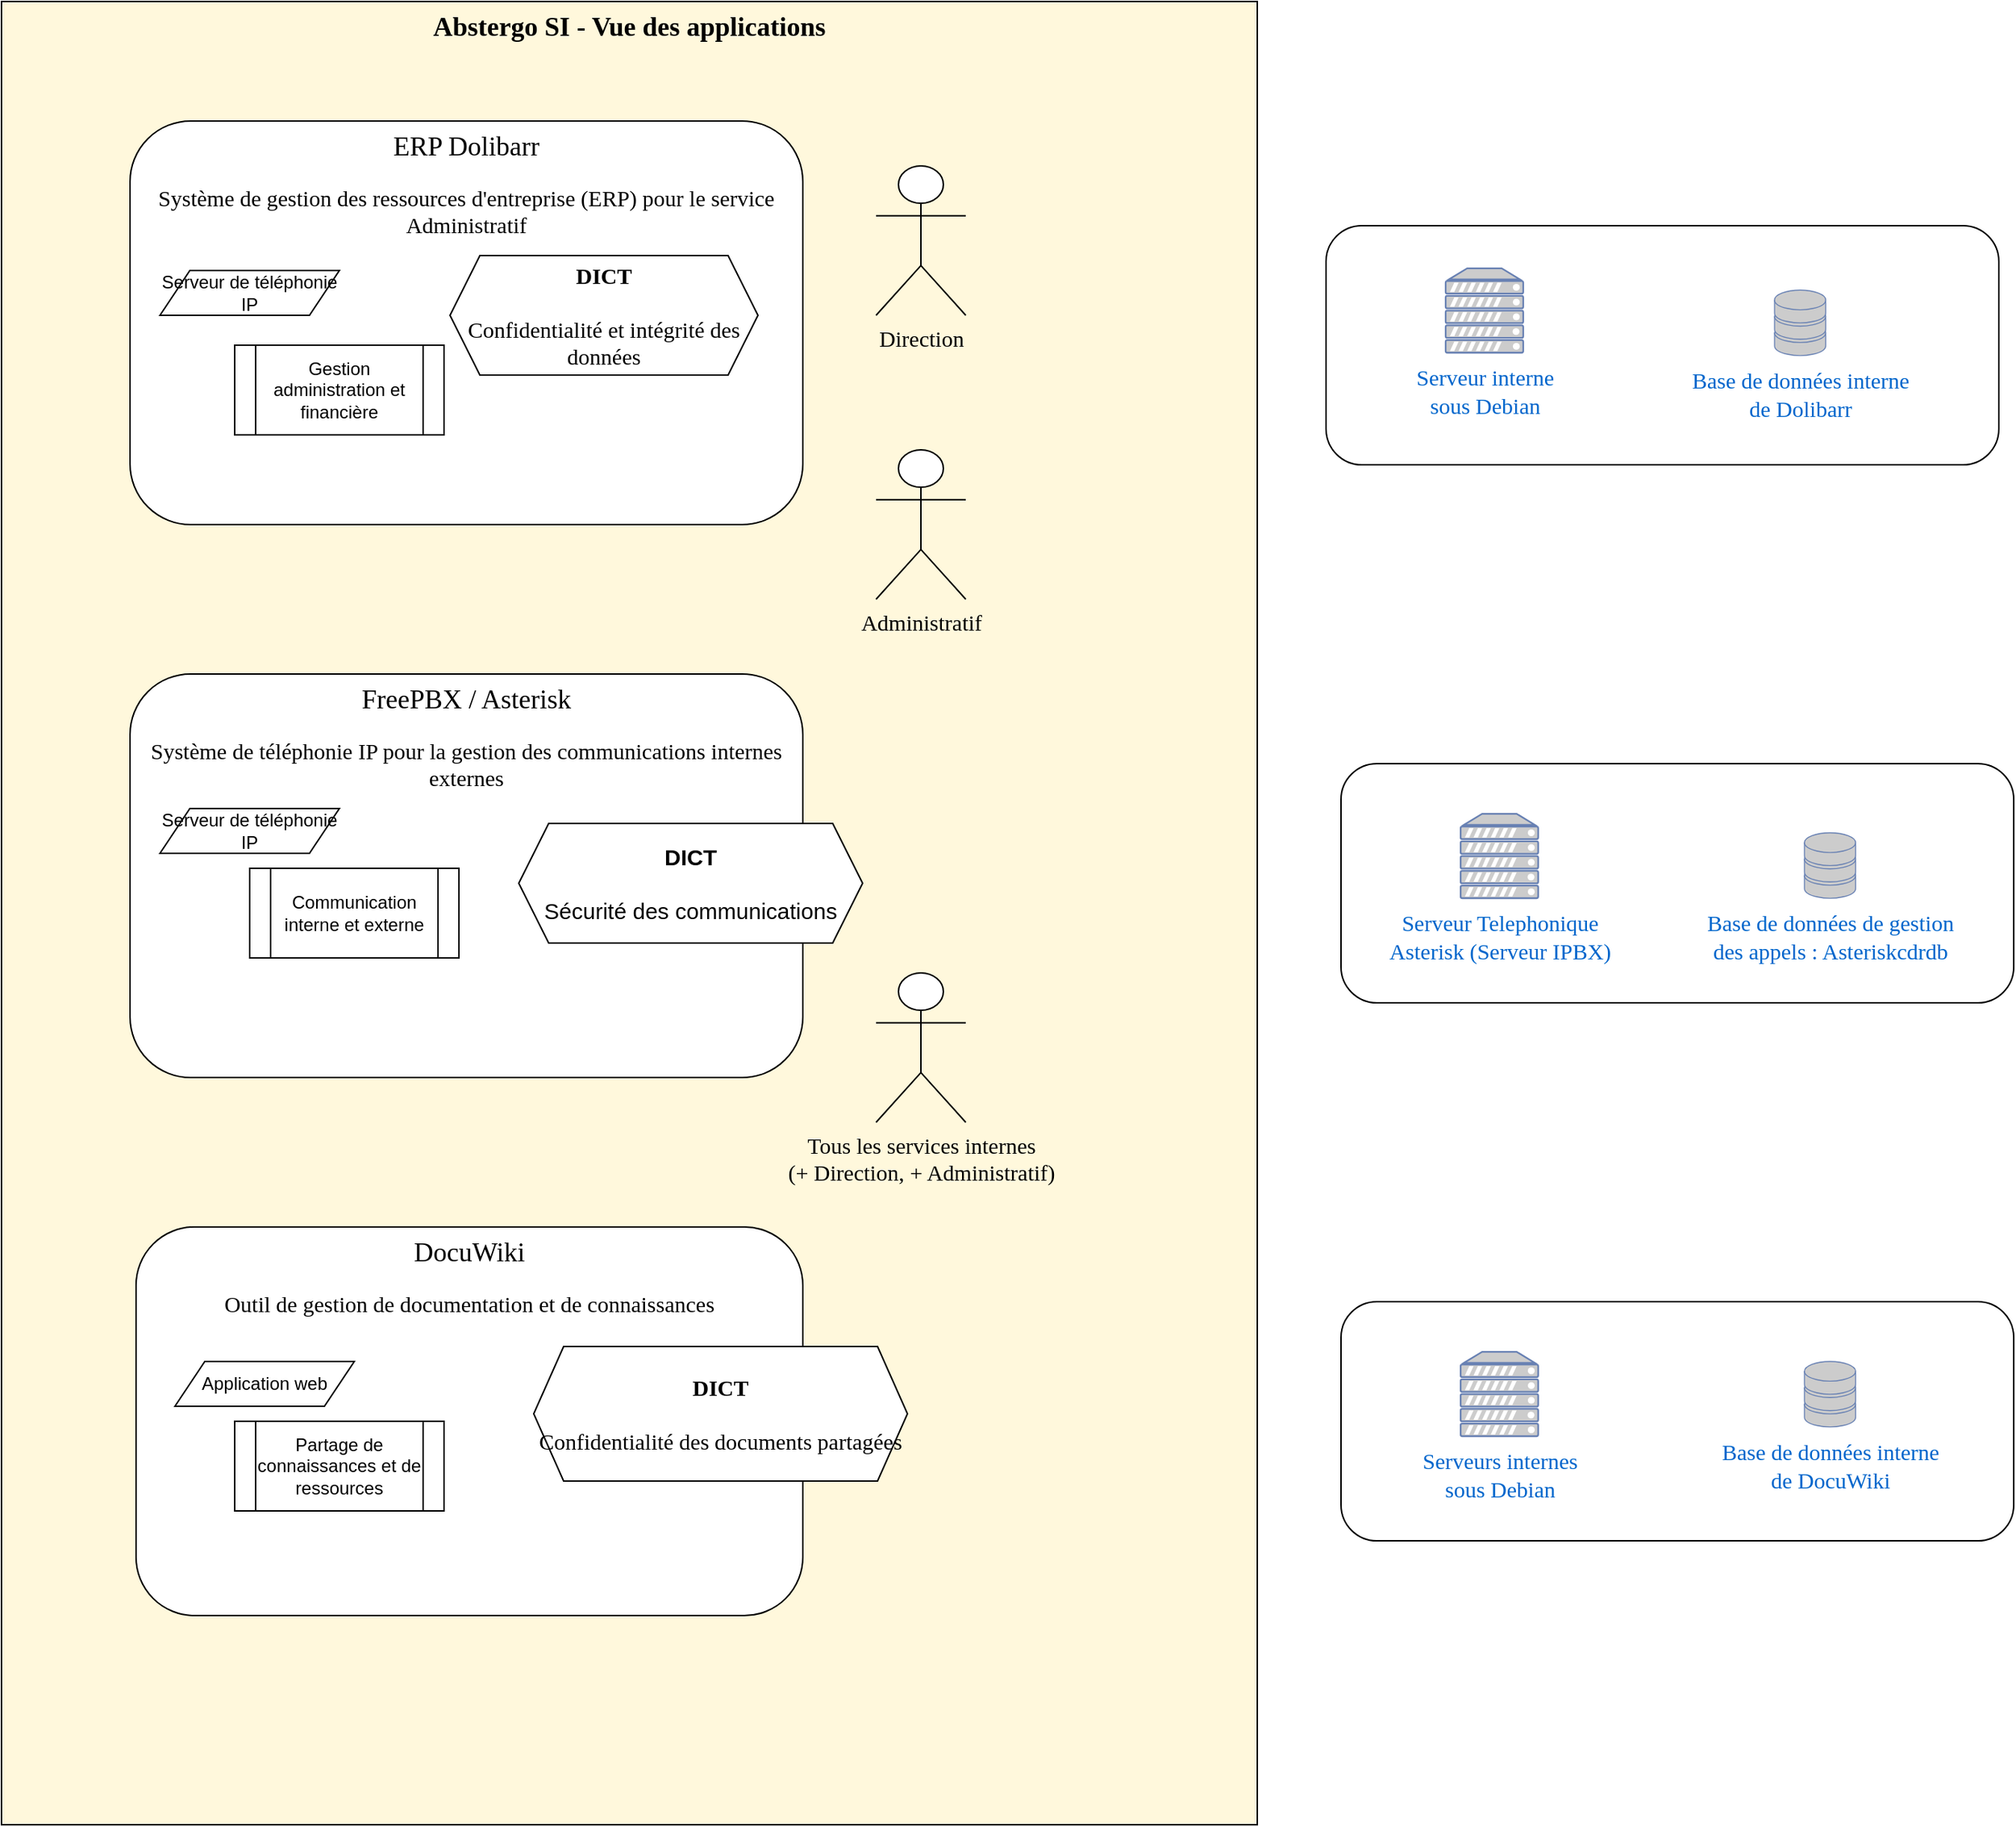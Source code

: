 <mxfile version="22.1.6" type="github">
  <diagram name="Page-1" id="jzzMi-_hFztrNZO7foin">
    <mxGraphModel dx="2739" dy="995" grid="1" gridSize="10" guides="1" tooltips="1" connect="1" arrows="1" fold="1" page="1" pageScale="1" pageWidth="827" pageHeight="1169" math="0" shadow="0">
      <root>
        <mxCell id="0" />
        <mxCell id="1" parent="0" />
        <mxCell id="10ni7AYHpm1WX0gQt79C-19" value="" style="rounded=1;whiteSpace=wrap;html=1;" vertex="1" parent="1">
          <mxGeometry x="890" y="790" width="450" height="160" as="geometry" />
        </mxCell>
        <mxCell id="lUjQXZbFKV0-fag81RI8-51" value="&lt;font style=&quot;font-size: 18px;&quot; face=&quot;Verdana&quot;&gt;&lt;b&gt;Abstergo SI - Vue des applications&lt;/b&gt;&lt;/font&gt;" style="rounded=0;whiteSpace=wrap;html=1;fillColor=#FFF8DC;horizontal=1;verticalAlign=top;" parent="1" vertex="1">
          <mxGeometry x="-6" y="280" width="840" height="1220" as="geometry" />
        </mxCell>
        <mxCell id="lUjQXZbFKV0-fag81RI8-52" value="&lt;font face=&quot;Verdana&quot; style=&quot;font-size: 18px;&quot;&gt;ERP Dolibarr&lt;/font&gt;&lt;font face=&quot;JBXjPwZdBuk-AYezXWt-&quot;&gt;&lt;br&gt;&lt;br&gt;&lt;/font&gt;&lt;font style=&quot;font-size: 15px;&quot; face=&quot;Verdana&quot;&gt;Système de gestion des ressources d&#39;entreprise (ERP) pour le service Administratif&lt;/font&gt;" style="rounded=1;whiteSpace=wrap;html=1;verticalAlign=top;" parent="1" vertex="1">
          <mxGeometry x="80" y="360" width="450" height="270" as="geometry" />
        </mxCell>
        <mxCell id="Z5sDghv-Du__HSJB2cqF-1" value="&lt;font face=&quot;Verdana&quot; style=&quot;font-size: 18px;&quot;&gt;FreePBX / Asterisk&lt;/font&gt;&lt;font face=&quot;d_6pIcg0GFBlBicc_6x3&quot;&gt;&lt;br&gt;&lt;br&gt;&lt;/font&gt;&lt;font style=&quot;font-size: 15px;&quot; face=&quot;Verdana&quot;&gt;Système de téléphonie IP pour la gestion des communications internes externes&lt;/font&gt;" style="rounded=1;whiteSpace=wrap;html=1;verticalAlign=top;" parent="1" vertex="1">
          <mxGeometry x="80" y="730" width="450" height="270" as="geometry" />
        </mxCell>
        <mxCell id="Z5sDghv-Du__HSJB2cqF-2" value="&lt;font style=&quot;font-size: 18px;&quot; face=&quot;Verdana&quot;&gt;DocuWiki&lt;/font&gt;&lt;br&gt;&lt;br&gt;&lt;font style=&quot;font-size: 15px;&quot; face=&quot;Verdana&quot;&gt;Outil de gestion de documentation et de connaissances&lt;/font&gt;" style="rounded=1;whiteSpace=wrap;html=1;verticalAlign=top;" parent="1" vertex="1">
          <mxGeometry x="84" y="1100" width="446" height="260" as="geometry" />
        </mxCell>
        <mxCell id="10ni7AYHpm1WX0gQt79C-1" value="&lt;font style=&quot;font-size: 15px;&quot; face=&quot;Verdana&quot;&gt;Direction&lt;/font&gt;" style="shape=umlActor;verticalLabelPosition=bottom;verticalAlign=top;html=1;outlineConnect=0;" vertex="1" parent="1">
          <mxGeometry x="579" y="390" width="60" height="100" as="geometry" />
        </mxCell>
        <mxCell id="10ni7AYHpm1WX0gQt79C-2" value="&lt;font face=&quot;Verdana&quot; style=&quot;font-size: 15px;&quot;&gt;Administratif&lt;/font&gt;" style="shape=umlActor;verticalLabelPosition=bottom;verticalAlign=top;html=1;outlineConnect=0;" vertex="1" parent="1">
          <mxGeometry x="579" y="580" width="60" height="100" as="geometry" />
        </mxCell>
        <mxCell id="10ni7AYHpm1WX0gQt79C-3" value="&lt;font style=&quot;font-size: 15px;&quot; face=&quot;Verdana&quot;&gt;Tous les services internes&lt;br&gt;(+ Direction, + Administratif)&lt;/font&gt;" style="shape=umlActor;verticalLabelPosition=bottom;verticalAlign=top;html=1;outlineConnect=0;" vertex="1" parent="1">
          <mxGeometry x="579" y="930" width="60" height="100" as="geometry" />
        </mxCell>
        <mxCell id="10ni7AYHpm1WX0gQt79C-4" value="&lt;font style=&quot;font-size: 15px;&quot; face=&quot;Verdana&quot;&gt;&lt;b&gt;DICT&lt;/b&gt;&lt;br&gt;&lt;br&gt;Confidentialité et intégrité des données&lt;/font&gt;" style="shape=hexagon;perimeter=hexagonPerimeter2;whiteSpace=wrap;html=1;fixedSize=1;" vertex="1" parent="1">
          <mxGeometry x="294" y="450" width="206" height="80" as="geometry" />
        </mxCell>
        <mxCell id="10ni7AYHpm1WX0gQt79C-5" value="&lt;font style=&quot;font-size: 15px;&quot;&gt;&lt;b&gt;DICT&lt;/b&gt;&lt;br&gt;&lt;br&gt;Sécurité des communications&lt;/font&gt;" style="shape=hexagon;perimeter=hexagonPerimeter2;whiteSpace=wrap;html=1;fixedSize=1;" vertex="1" parent="1">
          <mxGeometry x="340" y="830" width="230" height="80" as="geometry" />
        </mxCell>
        <mxCell id="10ni7AYHpm1WX0gQt79C-6" value="&lt;font style=&quot;font-size: 15px;&quot; face=&quot;Verdana&quot;&gt;&lt;b&gt;DICT&lt;/b&gt;&lt;br&gt;&lt;br&gt;Confidentialité des documents partagées&lt;/font&gt;" style="shape=hexagon;perimeter=hexagonPerimeter2;whiteSpace=wrap;html=1;fixedSize=1;" vertex="1" parent="1">
          <mxGeometry x="350" y="1180" width="250" height="90" as="geometry" />
        </mxCell>
        <mxCell id="10ni7AYHpm1WX0gQt79C-9" value="Communication interne et externe" style="shape=process;whiteSpace=wrap;html=1;backgroundOutline=1;" vertex="1" parent="1">
          <mxGeometry x="160" y="860" width="140" height="60" as="geometry" />
        </mxCell>
        <mxCell id="10ni7AYHpm1WX0gQt79C-10" value="Partage de connaissances et de ressources" style="shape=process;whiteSpace=wrap;html=1;backgroundOutline=1;" vertex="1" parent="1">
          <mxGeometry x="150" y="1230" width="140" height="60" as="geometry" />
        </mxCell>
        <mxCell id="10ni7AYHpm1WX0gQt79C-11" value="Application web" style="shape=parallelogram;perimeter=parallelogramPerimeter;whiteSpace=wrap;html=1;fixedSize=1;" vertex="1" parent="1">
          <mxGeometry x="110" y="1190" width="120" height="30" as="geometry" />
        </mxCell>
        <mxCell id="10ni7AYHpm1WX0gQt79C-12" value="Serveur de téléphonie IP" style="shape=parallelogram;perimeter=parallelogramPerimeter;whiteSpace=wrap;html=1;fixedSize=1;" vertex="1" parent="1">
          <mxGeometry x="100" y="820" width="120" height="30" as="geometry" />
        </mxCell>
        <mxCell id="10ni7AYHpm1WX0gQt79C-13" value="Serveur de téléphonie IP" style="shape=parallelogram;perimeter=parallelogramPerimeter;whiteSpace=wrap;html=1;fixedSize=1;" vertex="1" parent="1">
          <mxGeometry x="100" y="460" width="120" height="30" as="geometry" />
        </mxCell>
        <mxCell id="10ni7AYHpm1WX0gQt79C-14" value="Gestion administration et financière" style="shape=process;whiteSpace=wrap;html=1;backgroundOutline=1;" vertex="1" parent="1">
          <mxGeometry x="150" y="510" width="140" height="60" as="geometry" />
        </mxCell>
        <mxCell id="10ni7AYHpm1WX0gQt79C-16" value="&lt;font style=&quot;font-size: 15px;&quot;&gt;Base de données de gestion &lt;br&gt;des appels : Asteriskcdrdb&lt;/font&gt;" style="fontColor=#0066CC;verticalAlign=top;verticalLabelPosition=bottom;labelPosition=center;align=center;html=1;outlineConnect=0;fillColor=#CCCCCC;strokeColor=#6881B3;gradientColor=none;gradientDirection=north;strokeWidth=2;shape=mxgraph.networks.storage;fontSize=16;fontFamily=Verdana;" vertex="1" parent="1">
          <mxGeometry x="1199.999" y="836.248" width="34.224" height="43.754" as="geometry" />
        </mxCell>
        <mxCell id="10ni7AYHpm1WX0gQt79C-18" value="&lt;font style=&quot;font-size: 15px;&quot;&gt;Serveur Telephonique&lt;br&gt;Asterisk (Serveur IPBX)&lt;/font&gt;" style="fontColor=#0066CC;verticalAlign=top;verticalLabelPosition=bottom;labelPosition=center;align=center;html=1;outlineConnect=0;fillColor=#CCCCCC;strokeColor=#6881B3;gradientColor=none;gradientDirection=north;strokeWidth=2;shape=mxgraph.networks.server;fontSize=16;fontFamily=Verdana;" vertex="1" parent="1">
          <mxGeometry x="970" y="823.54" width="51.88" height="56.46" as="geometry" />
        </mxCell>
        <mxCell id="10ni7AYHpm1WX0gQt79C-20" value="" style="rounded=1;whiteSpace=wrap;html=1;" vertex="1" parent="1">
          <mxGeometry x="890" y="1150" width="450" height="160" as="geometry" />
        </mxCell>
        <mxCell id="10ni7AYHpm1WX0gQt79C-23" value="" style="rounded=1;whiteSpace=wrap;html=1;" vertex="1" parent="1">
          <mxGeometry x="880" y="430" width="450" height="160" as="geometry" />
        </mxCell>
        <mxCell id="10ni7AYHpm1WX0gQt79C-22" value="&lt;font style=&quot;font-size: 15px;&quot;&gt;Serveurs internes&lt;br&gt;sous Debian&lt;/font&gt;" style="fontColor=#0066CC;verticalAlign=top;verticalLabelPosition=bottom;labelPosition=center;align=center;html=1;outlineConnect=0;fillColor=#CCCCCC;strokeColor=#6881B3;gradientColor=none;gradientDirection=north;strokeWidth=2;shape=mxgraph.networks.server;fontSize=16;fontFamily=Verdana;" vertex="1" parent="1">
          <mxGeometry x="970" y="1183.54" width="51.88" height="56.46" as="geometry" />
        </mxCell>
        <mxCell id="10ni7AYHpm1WX0gQt79C-25" value="&lt;font style=&quot;font-size: 15px;&quot;&gt;Serveur interne&lt;br&gt;sous Debian&lt;/font&gt;" style="fontColor=#0066CC;verticalAlign=top;verticalLabelPosition=bottom;labelPosition=center;align=center;html=1;outlineConnect=0;fillColor=#CCCCCC;strokeColor=#6881B3;gradientColor=none;gradientDirection=north;strokeWidth=2;shape=mxgraph.networks.server;fontSize=16;fontFamily=Verdana;" vertex="1" parent="1">
          <mxGeometry x="960" y="458.54" width="51.88" height="56.46" as="geometry" />
        </mxCell>
        <mxCell id="10ni7AYHpm1WX0gQt79C-17" value="&lt;font style=&quot;font-size: 15px;&quot;&gt;Base de données interne &lt;br&gt;de Dolibarr&lt;/font&gt;" style="fontColor=#0066CC;verticalAlign=top;verticalLabelPosition=bottom;labelPosition=center;align=center;html=1;outlineConnect=0;fillColor=#CCCCCC;strokeColor=#6881B3;gradientColor=none;gradientDirection=north;strokeWidth=2;shape=mxgraph.networks.storage;fontSize=16;fontFamily=Verdana;" vertex="1" parent="1">
          <mxGeometry x="1179.999" y="473.128" width="34.224" height="43.754" as="geometry" />
        </mxCell>
        <mxCell id="10ni7AYHpm1WX0gQt79C-15" value="&lt;font style=&quot;font-size: 15px;&quot;&gt;Base de données interne &lt;br&gt;de DocuWiki&lt;/font&gt;" style="fontColor=#0066CC;verticalAlign=top;verticalLabelPosition=bottom;labelPosition=center;align=center;html=1;outlineConnect=0;fillColor=#CCCCCC;strokeColor=#6881B3;gradientColor=none;gradientDirection=north;strokeWidth=2;shape=mxgraph.networks.storage;fontSize=16;fontFamily=Verdana;" vertex="1" parent="1">
          <mxGeometry x="1199.999" y="1189.998" width="34.224" height="43.754" as="geometry" />
        </mxCell>
      </root>
    </mxGraphModel>
  </diagram>
</mxfile>
